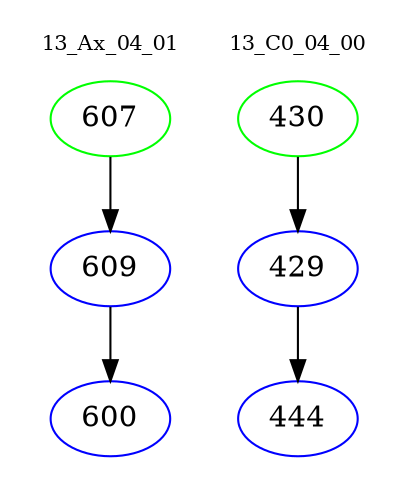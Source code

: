 digraph{
subgraph cluster_0 {
color = white
label = "13_Ax_04_01";
fontsize=10;
T0_607 [label="607", color="green"]
T0_607 -> T0_609 [color="black"]
T0_609 [label="609", color="blue"]
T0_609 -> T0_600 [color="black"]
T0_600 [label="600", color="blue"]
}
subgraph cluster_1 {
color = white
label = "13_C0_04_00";
fontsize=10;
T1_430 [label="430", color="green"]
T1_430 -> T1_429 [color="black"]
T1_429 [label="429", color="blue"]
T1_429 -> T1_444 [color="black"]
T1_444 [label="444", color="blue"]
}
}

